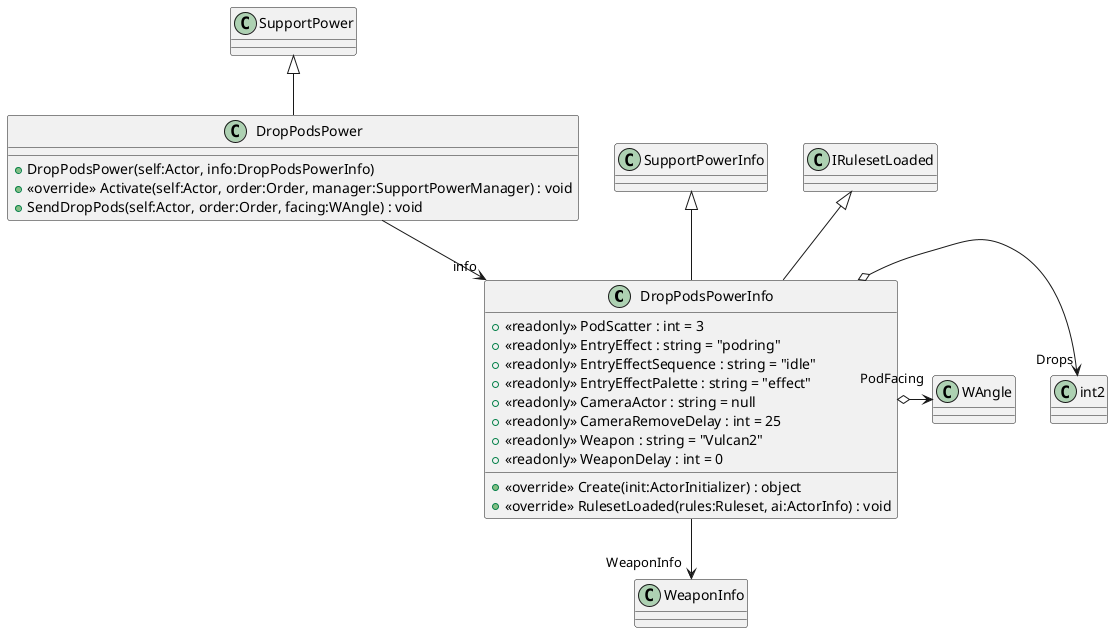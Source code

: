 @startuml
class DropPodsPowerInfo {
    + <<readonly>> PodScatter : int = 3
    + <<readonly>> EntryEffect : string = "podring"
    + <<readonly>> EntryEffectSequence : string = "idle"
    + <<readonly>> EntryEffectPalette : string = "effect"
    + <<readonly>> CameraActor : string = null
    + <<readonly>> CameraRemoveDelay : int = 25
    + <<readonly>> Weapon : string = "Vulcan2"
    + <<readonly>> WeaponDelay : int = 0
    + <<override>> Create(init:ActorInitializer) : object
    + <<override>> RulesetLoaded(rules:Ruleset, ai:ActorInfo) : void
}
class DropPodsPower {
    + DropPodsPower(self:Actor, info:DropPodsPowerInfo)
    + <<override>> Activate(self:Actor, order:Order, manager:SupportPowerManager) : void
    + SendDropPods(self:Actor, order:Order, facing:WAngle) : void
}
SupportPowerInfo <|-- DropPodsPowerInfo
IRulesetLoaded <|-- DropPodsPowerInfo
DropPodsPowerInfo o-> "Drops" int2
DropPodsPowerInfo o-> "PodFacing" WAngle
DropPodsPowerInfo --> "WeaponInfo" WeaponInfo
SupportPower <|-- DropPodsPower
DropPodsPower --> "info" DropPodsPowerInfo
@enduml
